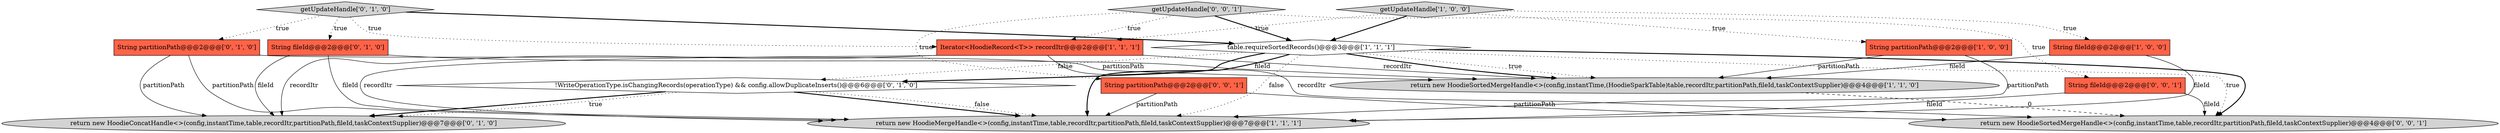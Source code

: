 digraph {
1 [style = filled, label = "table.requireSortedRecords()@@@3@@@['1', '1', '1']", fillcolor = white, shape = diamond image = "AAA0AAABBB1BBB"];
15 [style = filled, label = "return new HoodieSortedMergeHandle<>(config,instantTime,table,recordItr,partitionPath,fileId,taskContextSupplier)@@@4@@@['0', '0', '1']", fillcolor = lightgray, shape = ellipse image = "AAA0AAABBB3BBB"];
5 [style = filled, label = "Iterator<HoodieRecord<T>> recordItr@@@2@@@['1', '1', '1']", fillcolor = tomato, shape = box image = "AAA0AAABBB1BBB"];
9 [style = filled, label = "String partitionPath@@@2@@@['0', '1', '0']", fillcolor = tomato, shape = box image = "AAA0AAABBB2BBB"];
0 [style = filled, label = "return new HoodieSortedMergeHandle<>(config,instantTime,(HoodieSparkTable)table,recordItr,partitionPath,fileId,taskContextSupplier)@@@4@@@['1', '1', '0']", fillcolor = lightgray, shape = ellipse image = "AAA0AAABBB1BBB"];
4 [style = filled, label = "String fileId@@@2@@@['1', '0', '0']", fillcolor = tomato, shape = box image = "AAA0AAABBB1BBB"];
14 [style = filled, label = "String partitionPath@@@2@@@['0', '0', '1']", fillcolor = tomato, shape = box image = "AAA0AAABBB3BBB"];
3 [style = filled, label = "String partitionPath@@@2@@@['1', '0', '0']", fillcolor = tomato, shape = box image = "AAA0AAABBB1BBB"];
8 [style = filled, label = "getUpdateHandle['0', '1', '0']", fillcolor = lightgray, shape = diamond image = "AAA0AAABBB2BBB"];
13 [style = filled, label = "String fileId@@@2@@@['0', '0', '1']", fillcolor = tomato, shape = box image = "AAA0AAABBB3BBB"];
11 [style = filled, label = "return new HoodieConcatHandle<>(config,instantTime,table,recordItr,partitionPath,fileId,taskContextSupplier)@@@7@@@['0', '1', '0']", fillcolor = lightgray, shape = ellipse image = "AAA1AAABBB2BBB"];
2 [style = filled, label = "getUpdateHandle['1', '0', '0']", fillcolor = lightgray, shape = diamond image = "AAA0AAABBB1BBB"];
10 [style = filled, label = "!WriteOperationType.isChangingRecords(operationType) && config.allowDuplicateInserts()@@@6@@@['0', '1', '0']", fillcolor = white, shape = diamond image = "AAA1AAABBB2BBB"];
6 [style = filled, label = "return new HoodieMergeHandle<>(config,instantTime,table,recordItr,partitionPath,fileId,taskContextSupplier)@@@7@@@['1', '1', '1']", fillcolor = lightgray, shape = ellipse image = "AAA0AAABBB1BBB"];
7 [style = filled, label = "String fileId@@@2@@@['0', '1', '0']", fillcolor = tomato, shape = box image = "AAA0AAABBB2BBB"];
12 [style = filled, label = "getUpdateHandle['0', '0', '1']", fillcolor = lightgray, shape = diamond image = "AAA0AAABBB3BBB"];
4->6 [style = solid, label="fileId"];
2->3 [style = dotted, label="true"];
2->4 [style = dotted, label="true"];
1->10 [style = bold, label=""];
10->6 [style = bold, label=""];
5->11 [style = solid, label="recordItr"];
1->0 [style = dotted, label="true"];
1->15 [style = dotted, label="true"];
5->15 [style = solid, label="recordItr"];
5->0 [style = solid, label="recordItr"];
2->5 [style = dotted, label="true"];
12->13 [style = dotted, label="true"];
12->1 [style = bold, label=""];
1->10 [style = dotted, label="false"];
10->11 [style = bold, label=""];
8->7 [style = dotted, label="true"];
1->6 [style = bold, label=""];
9->0 [style = solid, label="partitionPath"];
5->6 [style = solid, label="recordItr"];
12->5 [style = dotted, label="true"];
8->1 [style = bold, label=""];
3->0 [style = solid, label="partitionPath"];
14->6 [style = solid, label="partitionPath"];
13->6 [style = solid, label="fileId"];
13->15 [style = solid, label="fileId"];
14->15 [style = solid, label="partitionPath"];
9->6 [style = solid, label="partitionPath"];
4->0 [style = solid, label="fileId"];
2->1 [style = bold, label=""];
12->14 [style = dotted, label="true"];
7->11 [style = solid, label="fileId"];
1->15 [style = bold, label=""];
3->6 [style = solid, label="partitionPath"];
8->5 [style = dotted, label="true"];
1->6 [style = dotted, label="false"];
7->0 [style = solid, label="fileId"];
0->15 [style = dashed, label="0"];
9->11 [style = solid, label="partitionPath"];
7->6 [style = solid, label="fileId"];
10->11 [style = dotted, label="true"];
1->0 [style = bold, label=""];
10->6 [style = dotted, label="false"];
8->9 [style = dotted, label="true"];
}
